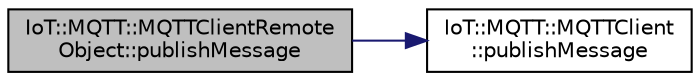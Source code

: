 digraph "IoT::MQTT::MQTTClientRemoteObject::publishMessage"
{
 // LATEX_PDF_SIZE
  edge [fontname="Helvetica",fontsize="10",labelfontname="Helvetica",labelfontsize="10"];
  node [fontname="Helvetica",fontsize="10",shape=record];
  rankdir="LR";
  Node1 [label="IoT::MQTT::MQTTClientRemote\lObject::publishMessage",height=0.2,width=0.4,color="black", fillcolor="grey75", style="filled", fontcolor="black",tooltip=" "];
  Node1 -> Node2 [color="midnightblue",fontsize="10",style="solid"];
  Node2 [label="IoT::MQTT::MQTTClient\l::publishMessage",height=0.2,width=0.4,color="black", fillcolor="white", style="filled",URL="$classIoT_1_1MQTT_1_1MQTTClient.html#aaf2be5e1002fdb99375ae929c5e357a5",tooltip=" "];
}
